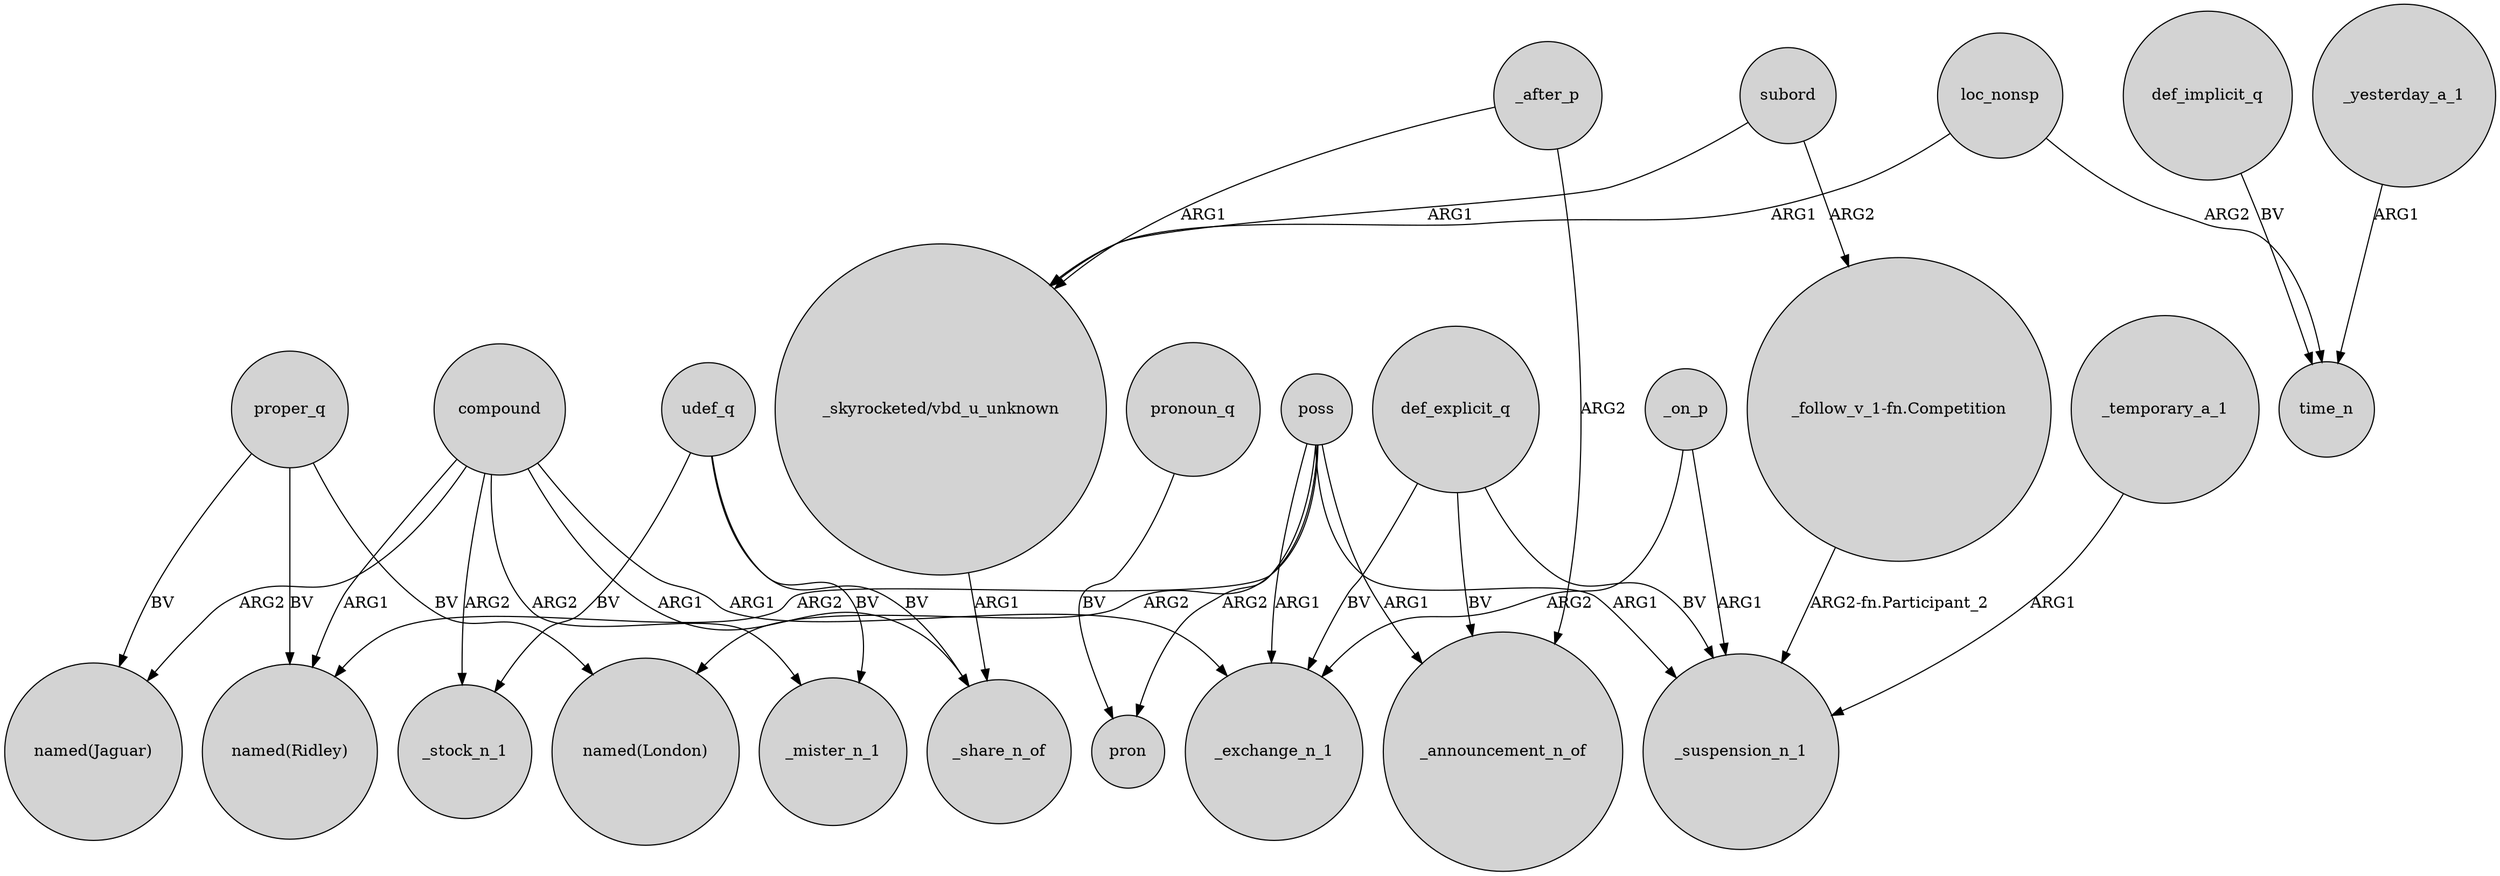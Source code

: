 digraph {
	node [shape=circle style=filled]
	proper_q -> "named(Ridley)" [label=BV]
	compound -> _mister_n_1 [label=ARG2]
	_after_p -> _announcement_n_of [label=ARG2]
	compound -> _share_n_of [label=ARG1]
	poss -> _announcement_n_of [label=ARG1]
	def_explicit_q -> _exchange_n_1 [label=BV]
	compound -> "named(Ridley)" [label=ARG1]
	_yesterday_a_1 -> time_n [label=ARG1]
	_temporary_a_1 -> _suspension_n_1 [label=ARG1]
	udef_q -> _mister_n_1 [label=BV]
	def_explicit_q -> _suspension_n_1 [label=BV]
	_on_p -> _exchange_n_1 [label=ARG2]
	compound -> _exchange_n_1 [label=ARG1]
	loc_nonsp -> "_skyrocketed/vbd_u_unknown" [label=ARG1]
	_after_p -> "_skyrocketed/vbd_u_unknown" [label=ARG1]
	_on_p -> _suspension_n_1 [label=ARG1]
	pronoun_q -> pron [label=BV]
	poss -> "named(Ridley)" [label=ARG2]
	poss -> "named(London)" [label=ARG2]
	udef_q -> _stock_n_1 [label=BV]
	poss -> pron [label=ARG2]
	"_skyrocketed/vbd_u_unknown" -> _share_n_of [label=ARG1]
	compound -> "named(Jaguar)" [label=ARG2]
	subord -> "_follow_v_1-fn.Competition" [label=ARG2]
	compound -> _stock_n_1 [label=ARG2]
	udef_q -> _share_n_of [label=BV]
	poss -> _suspension_n_1 [label=ARG1]
	proper_q -> "named(Jaguar)" [label=BV]
	subord -> "_skyrocketed/vbd_u_unknown" [label=ARG1]
	proper_q -> "named(London)" [label=BV]
	loc_nonsp -> time_n [label=ARG2]
	"_follow_v_1-fn.Competition" -> _suspension_n_1 [label="ARG2-fn.Participant_2"]
	def_explicit_q -> _announcement_n_of [label=BV]
	def_implicit_q -> time_n [label=BV]
	poss -> _exchange_n_1 [label=ARG1]
}
